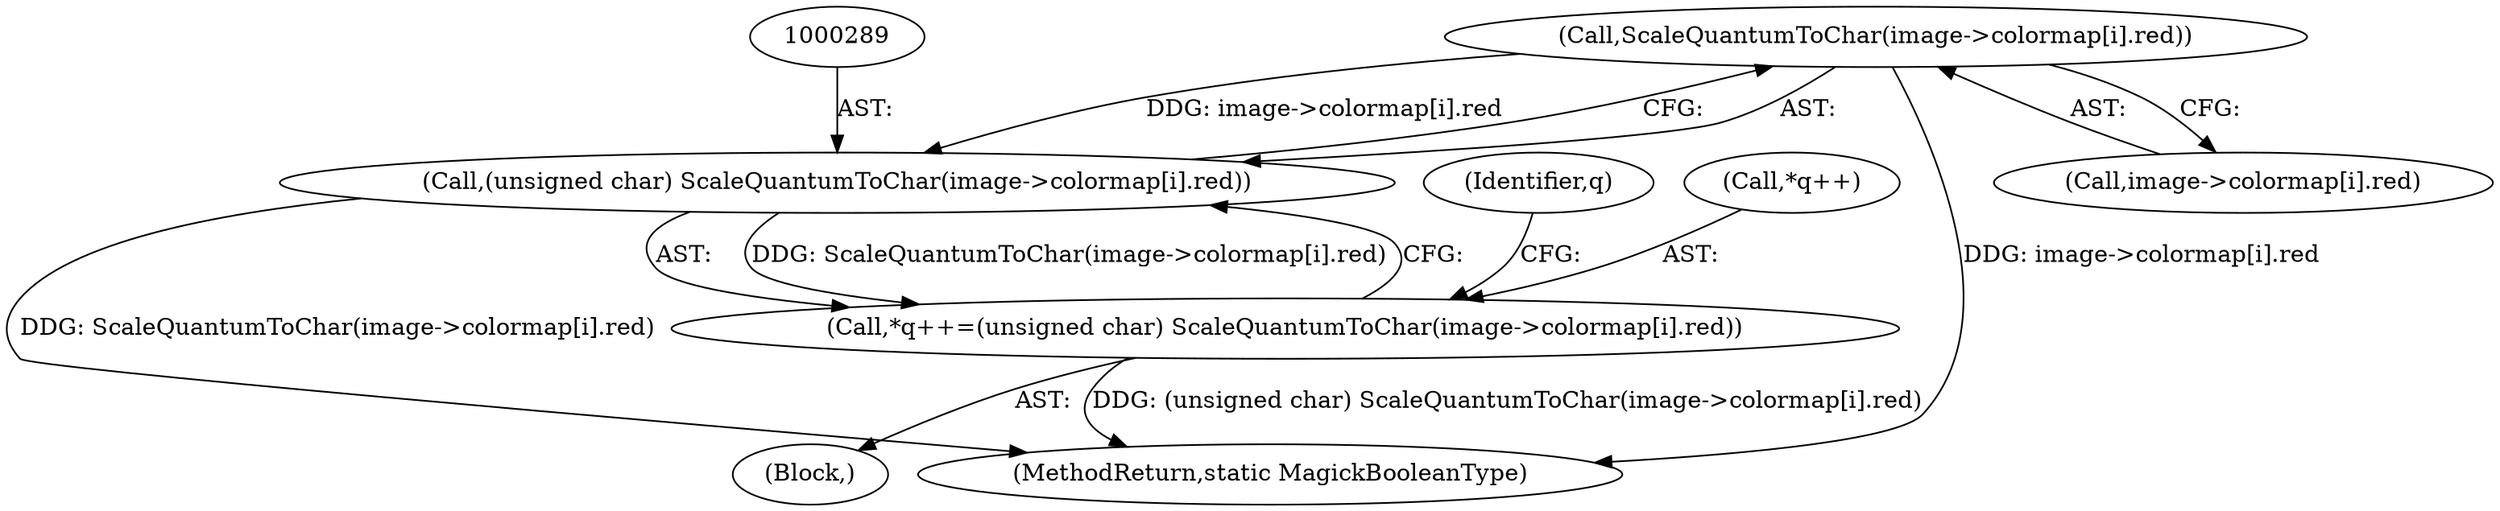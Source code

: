 digraph "0_ImageMagick_10b3823a7619ed22d42764733eb052c4159bc8c1@pointer" {
"1000290" [label="(Call,ScaleQuantumToChar(image->colormap[i].red))"];
"1000288" [label="(Call,(unsigned char) ScaleQuantumToChar(image->colormap[i].red))"];
"1000284" [label="(Call,*q++=(unsigned char) ScaleQuantumToChar(image->colormap[i].red))"];
"1000285" [label="(Call,*q++)"];
"1000284" [label="(Call,*q++=(unsigned char) ScaleQuantumToChar(image->colormap[i].red))"];
"1000291" [label="(Call,image->colormap[i].red)"];
"1000288" [label="(Call,(unsigned char) ScaleQuantumToChar(image->colormap[i].red))"];
"1000561" [label="(MethodReturn,static MagickBooleanType)"];
"1000283" [label="(Block,)"];
"1000290" [label="(Call,ScaleQuantumToChar(image->colormap[i].red))"];
"1000301" [label="(Identifier,q)"];
"1000290" -> "1000288"  [label="AST: "];
"1000290" -> "1000291"  [label="CFG: "];
"1000291" -> "1000290"  [label="AST: "];
"1000288" -> "1000290"  [label="CFG: "];
"1000290" -> "1000561"  [label="DDG: image->colormap[i].red"];
"1000290" -> "1000288"  [label="DDG: image->colormap[i].red"];
"1000288" -> "1000284"  [label="AST: "];
"1000289" -> "1000288"  [label="AST: "];
"1000284" -> "1000288"  [label="CFG: "];
"1000288" -> "1000561"  [label="DDG: ScaleQuantumToChar(image->colormap[i].red)"];
"1000288" -> "1000284"  [label="DDG: ScaleQuantumToChar(image->colormap[i].red)"];
"1000284" -> "1000283"  [label="AST: "];
"1000285" -> "1000284"  [label="AST: "];
"1000301" -> "1000284"  [label="CFG: "];
"1000284" -> "1000561"  [label="DDG: (unsigned char) ScaleQuantumToChar(image->colormap[i].red)"];
}
